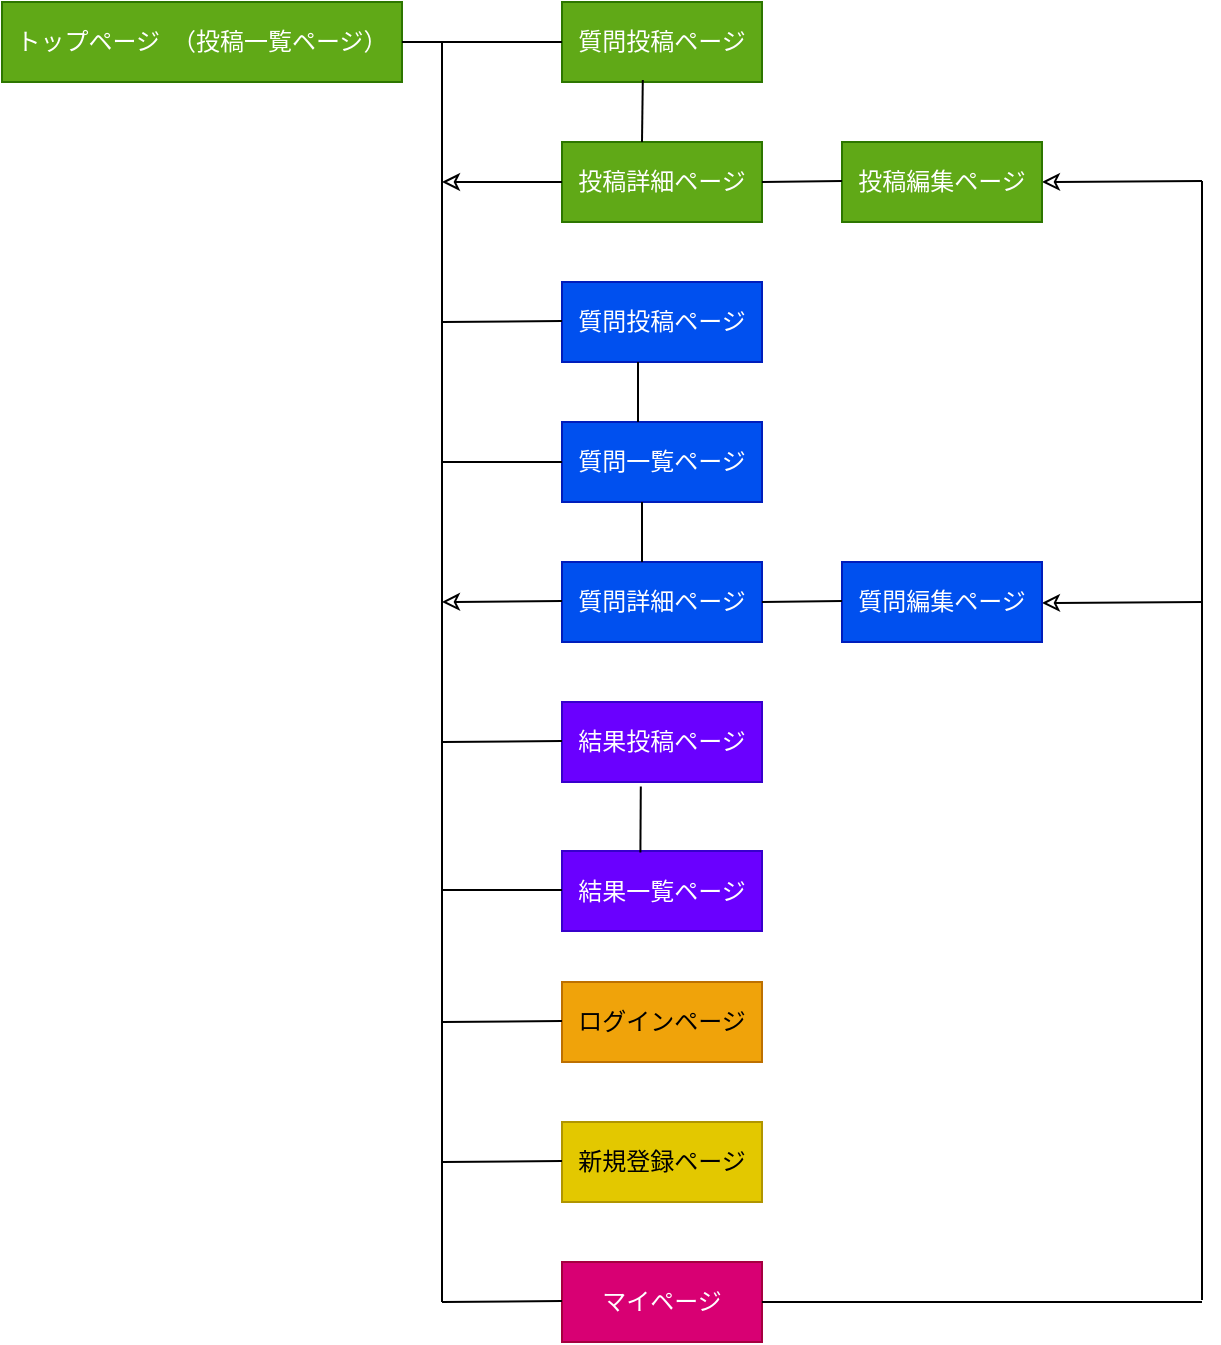 <mxfile>
    <diagram id="5DwmVUR0B47o5cqvLCQt" name="ページ1">
        <mxGraphModel dx="105" dy="722" grid="0" gridSize="10" guides="1" tooltips="1" connect="1" arrows="1" fold="1" page="1" pageScale="1" pageWidth="827" pageHeight="1169" math="0" shadow="0">
            <root>
                <mxCell id="0"/>
                <mxCell id="1" parent="0"/>
                <mxCell id="2" value="トップページ　（投稿一覧ページ）" style="whiteSpace=wrap;html=1;align=center;fillColor=#60a917;fontColor=#ffffff;strokeColor=#2D7600;" vertex="1" parent="1">
                    <mxGeometry x="20" y="60" width="200" height="40" as="geometry"/>
                </mxCell>
                <mxCell id="3" value="質問投稿ページ" style="whiteSpace=wrap;html=1;align=center;fillColor=#60a917;fontColor=#ffffff;strokeColor=#2D7600;" vertex="1" parent="1">
                    <mxGeometry x="300" y="60" width="100" height="40" as="geometry"/>
                </mxCell>
                <mxCell id="4" value="結果投稿ページ" style="whiteSpace=wrap;html=1;align=center;fillColor=#6a00ff;fontColor=#ffffff;strokeColor=#3700CC;" vertex="1" parent="1">
                    <mxGeometry x="300" y="410" width="100" height="40" as="geometry"/>
                </mxCell>
                <mxCell id="5" value="質問投稿ページ" style="whiteSpace=wrap;html=1;align=center;fillColor=#0050ef;fontColor=#ffffff;strokeColor=#001DBC;" vertex="1" parent="1">
                    <mxGeometry x="300" y="200" width="100" height="40" as="geometry"/>
                </mxCell>
                <mxCell id="6" value="結果一覧ページ" style="whiteSpace=wrap;html=1;align=center;fillColor=#6a00ff;fontColor=#ffffff;strokeColor=#3700CC;" vertex="1" parent="1">
                    <mxGeometry x="300" y="484.5" width="100" height="40" as="geometry"/>
                </mxCell>
                <mxCell id="7" value="投稿詳細ページ" style="whiteSpace=wrap;html=1;align=center;fillColor=#60a917;fontColor=#ffffff;strokeColor=#2D7600;" vertex="1" parent="1">
                    <mxGeometry x="300" y="130" width="100" height="40" as="geometry"/>
                </mxCell>
                <mxCell id="8" value="" style="endArrow=none;html=1;rounded=0;exitX=1;exitY=0.5;exitDx=0;exitDy=0;entryX=0;entryY=0.5;entryDx=0;entryDy=0;" edge="1" parent="1" source="2" target="3">
                    <mxGeometry relative="1" as="geometry">
                        <mxPoint x="230" y="80" as="sourcePoint"/>
                        <mxPoint x="290" y="80" as="targetPoint"/>
                    </mxGeometry>
                </mxCell>
                <mxCell id="10" value="" style="endArrow=none;html=1;rounded=0;entryX=0.404;entryY=0.975;entryDx=0;entryDy=0;entryPerimeter=0;" edge="1" parent="1" target="3">
                    <mxGeometry relative="1" as="geometry">
                        <mxPoint x="340" y="130" as="sourcePoint"/>
                        <mxPoint x="340" y="110" as="targetPoint"/>
                    </mxGeometry>
                </mxCell>
                <mxCell id="14" value="質問詳細ページ" style="whiteSpace=wrap;html=1;align=center;fillColor=#0050ef;fontColor=#ffffff;strokeColor=#001DBC;" vertex="1" parent="1">
                    <mxGeometry x="300" y="340" width="100" height="40" as="geometry"/>
                </mxCell>
                <mxCell id="15" value="質問一覧ページ" style="whiteSpace=wrap;html=1;align=center;fillColor=#0050ef;fontColor=#ffffff;strokeColor=#001DBC;" vertex="1" parent="1">
                    <mxGeometry x="300" y="270" width="100" height="40" as="geometry"/>
                </mxCell>
                <mxCell id="16" value="" style="endArrow=none;html=1;rounded=0;" edge="1" parent="1">
                    <mxGeometry relative="1" as="geometry">
                        <mxPoint x="340" y="310" as="sourcePoint"/>
                        <mxPoint x="340" y="340" as="targetPoint"/>
                    </mxGeometry>
                </mxCell>
                <mxCell id="23" value="" style="endArrow=none;html=1;rounded=0;" edge="1" parent="1">
                    <mxGeometry relative="1" as="geometry">
                        <mxPoint x="338" y="240" as="sourcePoint"/>
                        <mxPoint x="338" y="270" as="targetPoint"/>
                    </mxGeometry>
                </mxCell>
                <mxCell id="28" value="ログインページ" style="whiteSpace=wrap;html=1;align=center;fillColor=#f0a30a;fontColor=#000000;strokeColor=#BD7000;" vertex="1" parent="1">
                    <mxGeometry x="300" y="550" width="100" height="40" as="geometry"/>
                </mxCell>
                <mxCell id="29" value="新規登録ページ" style="whiteSpace=wrap;html=1;align=center;fillColor=#e3c800;fontColor=#000000;strokeColor=#B09500;" vertex="1" parent="1">
                    <mxGeometry x="300" y="620" width="100" height="40" as="geometry"/>
                </mxCell>
                <mxCell id="32" value="" style="endArrow=none;html=1;rounded=0;" edge="1" parent="1">
                    <mxGeometry relative="1" as="geometry">
                        <mxPoint x="240" y="80" as="sourcePoint"/>
                        <mxPoint x="240" y="710" as="targetPoint"/>
                    </mxGeometry>
                </mxCell>
                <mxCell id="33" value="" style="endArrow=none;html=1;rounded=0;entryX=0;entryY=0.5;entryDx=0;entryDy=0;startArrow=classic;startFill=0;" edge="1" parent="1" target="7">
                    <mxGeometry relative="1" as="geometry">
                        <mxPoint x="240" y="150" as="sourcePoint"/>
                        <mxPoint x="296" y="150" as="targetPoint"/>
                    </mxGeometry>
                </mxCell>
                <mxCell id="34" value="" style="endArrow=none;html=1;rounded=0;" edge="1" parent="1">
                    <mxGeometry relative="1" as="geometry">
                        <mxPoint x="240" y="220" as="sourcePoint"/>
                        <mxPoint x="300" y="219.5" as="targetPoint"/>
                    </mxGeometry>
                </mxCell>
                <mxCell id="36" value="" style="endArrow=none;html=1;rounded=0;entryX=0;entryY=0.5;entryDx=0;entryDy=0;startArrow=none;startFill=0;" edge="1" parent="1" target="15">
                    <mxGeometry relative="1" as="geometry">
                        <mxPoint x="240" y="290" as="sourcePoint"/>
                        <mxPoint x="296" y="289.5" as="targetPoint"/>
                    </mxGeometry>
                </mxCell>
                <mxCell id="39" value="" style="endArrow=none;html=1;rounded=0;" edge="1" parent="1">
                    <mxGeometry relative="1" as="geometry">
                        <mxPoint x="240" y="430" as="sourcePoint"/>
                        <mxPoint x="300" y="429.5" as="targetPoint"/>
                    </mxGeometry>
                </mxCell>
                <mxCell id="40" value="" style="endArrow=none;html=1;rounded=0;entryX=0.394;entryY=1.055;entryDx=0;entryDy=0;entryPerimeter=0;exitX=0.392;exitY=0.018;exitDx=0;exitDy=0;exitPerimeter=0;" edge="1" parent="1" source="6" target="4">
                    <mxGeometry relative="1" as="geometry">
                        <mxPoint x="339" y="480" as="sourcePoint"/>
                        <mxPoint x="176" y="400" as="targetPoint"/>
                    </mxGeometry>
                </mxCell>
                <mxCell id="41" value="" style="endArrow=none;html=1;rounded=0;" edge="1" parent="1">
                    <mxGeometry relative="1" as="geometry">
                        <mxPoint x="240" y="504" as="sourcePoint"/>
                        <mxPoint x="300" y="504" as="targetPoint"/>
                    </mxGeometry>
                </mxCell>
                <mxCell id="42" value="" style="endArrow=none;html=1;rounded=0;" edge="1" parent="1">
                    <mxGeometry relative="1" as="geometry">
                        <mxPoint x="240" y="570" as="sourcePoint"/>
                        <mxPoint x="300" y="569.5" as="targetPoint"/>
                    </mxGeometry>
                </mxCell>
                <mxCell id="43" value="" style="endArrow=none;html=1;rounded=0;" edge="1" parent="1">
                    <mxGeometry relative="1" as="geometry">
                        <mxPoint x="240" y="640" as="sourcePoint"/>
                        <mxPoint x="300" y="639.5" as="targetPoint"/>
                    </mxGeometry>
                </mxCell>
                <mxCell id="44" value="マイページ" style="whiteSpace=wrap;html=1;align=center;fillColor=#d80073;fontColor=#ffffff;strokeColor=#A50040;" vertex="1" parent="1">
                    <mxGeometry x="300" y="690" width="100" height="40" as="geometry"/>
                </mxCell>
                <mxCell id="45" value="" style="endArrow=none;html=1;rounded=0;" edge="1" parent="1">
                    <mxGeometry relative="1" as="geometry">
                        <mxPoint x="240" y="710" as="sourcePoint"/>
                        <mxPoint x="300" y="709.5" as="targetPoint"/>
                    </mxGeometry>
                </mxCell>
                <mxCell id="46" value="" style="endArrow=none;html=1;rounded=0;exitX=1;exitY=0.5;exitDx=0;exitDy=0;" edge="1" parent="1" source="44">
                    <mxGeometry relative="1" as="geometry">
                        <mxPoint x="540" y="709.5" as="sourcePoint"/>
                        <mxPoint x="620" y="710" as="targetPoint"/>
                    </mxGeometry>
                </mxCell>
                <mxCell id="47" value="" style="endArrow=none;html=1;rounded=0;" edge="1" parent="1">
                    <mxGeometry relative="1" as="geometry">
                        <mxPoint x="620" y="709" as="sourcePoint"/>
                        <mxPoint x="620" y="149.5" as="targetPoint"/>
                    </mxGeometry>
                </mxCell>
                <mxCell id="48" value="" style="endArrow=none;html=1;rounded=0;exitX=1;exitY=0.5;exitDx=0;exitDy=0;startArrow=classic;startFill=0;" edge="1" parent="1">
                    <mxGeometry relative="1" as="geometry">
                        <mxPoint x="540" y="150" as="sourcePoint"/>
                        <mxPoint x="620" y="149.5" as="targetPoint"/>
                    </mxGeometry>
                </mxCell>
                <mxCell id="49" value="" style="endArrow=none;html=1;rounded=0;startArrow=classic;startFill=0;" edge="1" parent="1">
                    <mxGeometry relative="1" as="geometry">
                        <mxPoint x="540" y="360.5" as="sourcePoint"/>
                        <mxPoint x="620" y="360" as="targetPoint"/>
                    </mxGeometry>
                </mxCell>
                <mxCell id="50" value="投稿編集ページ" style="whiteSpace=wrap;html=1;align=center;fillColor=#60a917;fontColor=#ffffff;strokeColor=#2D7600;" vertex="1" parent="1">
                    <mxGeometry x="440" y="130" width="100" height="40" as="geometry"/>
                </mxCell>
                <mxCell id="51" value="" style="endArrow=none;html=1;rounded=0;" edge="1" parent="1">
                    <mxGeometry relative="1" as="geometry">
                        <mxPoint x="400" y="150" as="sourcePoint"/>
                        <mxPoint x="440" y="149.5" as="targetPoint"/>
                    </mxGeometry>
                </mxCell>
                <mxCell id="52" value="質問編集ページ" style="whiteSpace=wrap;html=1;align=center;fillColor=#0050ef;fontColor=#ffffff;strokeColor=#001DBC;" vertex="1" parent="1">
                    <mxGeometry x="440" y="340" width="100" height="40" as="geometry"/>
                </mxCell>
                <mxCell id="53" value="" style="endArrow=none;html=1;rounded=0;" edge="1" parent="1">
                    <mxGeometry relative="1" as="geometry">
                        <mxPoint x="400" y="360" as="sourcePoint"/>
                        <mxPoint x="440" y="359.5" as="targetPoint"/>
                    </mxGeometry>
                </mxCell>
                <mxCell id="55" value="" style="endArrow=none;html=1;rounded=0;startArrow=classic;startFill=0;" edge="1" parent="1">
                    <mxGeometry relative="1" as="geometry">
                        <mxPoint x="240" y="360" as="sourcePoint"/>
                        <mxPoint x="300" y="359.5" as="targetPoint"/>
                    </mxGeometry>
                </mxCell>
            </root>
        </mxGraphModel>
    </diagram>
</mxfile>